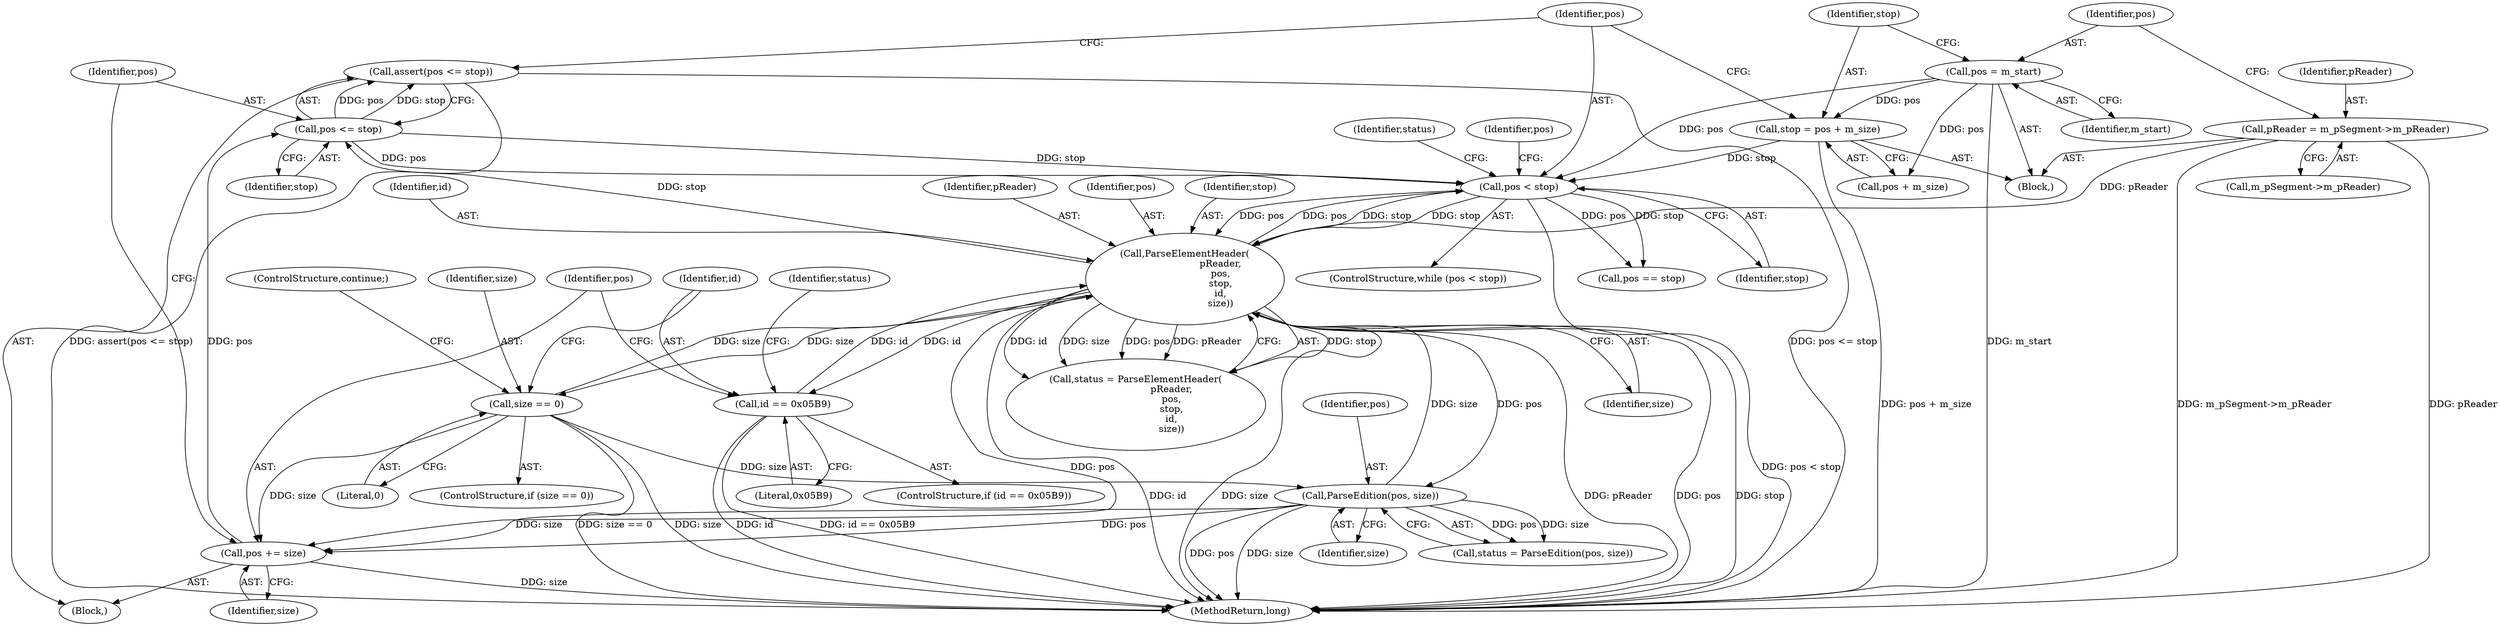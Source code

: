 digraph "1_Android_04839626ed859623901ebd3a5fd483982186b59d_162@API" {
"1000169" [label="(Call,assert(pos <= stop))"];
"1000170" [label="(Call,pos <= stop)"];
"1000166" [label="(Call,pos += size)"];
"1000157" [label="(Call,ParseEdition(pos, size))"];
"1000133" [label="(Call,ParseElementHeader(\n                        pReader,\n                        pos,\n                        stop,\n                        id,\n                        size))"];
"1000108" [label="(Call,pReader = m_pSegment->m_pReader)"];
"1000124" [label="(Call,pos < stop)"];
"1000114" [label="(Call,pos = m_start)"];
"1000118" [label="(Call,stop = pos + m_size)"];
"1000151" [label="(Call,id == 0x05B9)"];
"1000146" [label="(Call,size == 0)"];
"1000116" [label="(Identifier,m_start)"];
"1000145" [label="(ControlStructure,if (size == 0))"];
"1000123" [label="(ControlStructure,while (pos < stop))"];
"1000131" [label="(Call,status = ParseElementHeader(\n                        pReader,\n                        pos,\n                        stop,\n                        id,\n                        size))"];
"1000118" [label="(Call,stop = pos + m_size)"];
"1000155" [label="(Call,status = ParseEdition(pos, size))"];
"1000127" [label="(Block,)"];
"1000172" [label="(Identifier,stop)"];
"1000166" [label="(Call,pos += size)"];
"1000151" [label="(Call,id == 0x05B9)"];
"1000148" [label="(Literal,0)"];
"1000169" [label="(Call,assert(pos <= stop))"];
"1000168" [label="(Identifier,size)"];
"1000149" [label="(ControlStructure,continue;)"];
"1000119" [label="(Identifier,stop)"];
"1000109" [label="(Identifier,pReader)"];
"1000153" [label="(Literal,0x05B9)"];
"1000152" [label="(Identifier,id)"];
"1000170" [label="(Call,pos <= stop)"];
"1000134" [label="(Identifier,pReader)"];
"1000135" [label="(Identifier,pos)"];
"1000124" [label="(Call,pos < stop)"];
"1000136" [label="(Identifier,stop)"];
"1000132" [label="(Identifier,status)"];
"1000174" [label="(Call,pos == stop)"];
"1000126" [label="(Identifier,stop)"];
"1000150" [label="(ControlStructure,if (id == 0x05B9))"];
"1000137" [label="(Identifier,id)"];
"1000108" [label="(Call,pReader = m_pSegment->m_pReader)"];
"1000120" [label="(Call,pos + m_size)"];
"1000156" [label="(Identifier,status)"];
"1000115" [label="(Identifier,pos)"];
"1000175" [label="(Identifier,pos)"];
"1000138" [label="(Identifier,size)"];
"1000125" [label="(Identifier,pos)"];
"1000114" [label="(Call,pos = m_start)"];
"1000167" [label="(Identifier,pos)"];
"1000159" [label="(Identifier,size)"];
"1000179" [label="(MethodReturn,long)"];
"1000157" [label="(Call,ParseEdition(pos, size))"];
"1000133" [label="(Call,ParseElementHeader(\n                        pReader,\n                        pos,\n                        stop,\n                        id,\n                        size))"];
"1000107" [label="(Block,)"];
"1000171" [label="(Identifier,pos)"];
"1000110" [label="(Call,m_pSegment->m_pReader)"];
"1000146" [label="(Call,size == 0)"];
"1000147" [label="(Identifier,size)"];
"1000158" [label="(Identifier,pos)"];
"1000169" -> "1000127"  [label="AST: "];
"1000169" -> "1000170"  [label="CFG: "];
"1000170" -> "1000169"  [label="AST: "];
"1000125" -> "1000169"  [label="CFG: "];
"1000169" -> "1000179"  [label="DDG: assert(pos <= stop)"];
"1000169" -> "1000179"  [label="DDG: pos <= stop"];
"1000170" -> "1000169"  [label="DDG: pos"];
"1000170" -> "1000169"  [label="DDG: stop"];
"1000170" -> "1000172"  [label="CFG: "];
"1000171" -> "1000170"  [label="AST: "];
"1000172" -> "1000170"  [label="AST: "];
"1000170" -> "1000124"  [label="DDG: pos"];
"1000170" -> "1000124"  [label="DDG: stop"];
"1000166" -> "1000170"  [label="DDG: pos"];
"1000133" -> "1000170"  [label="DDG: stop"];
"1000166" -> "1000127"  [label="AST: "];
"1000166" -> "1000168"  [label="CFG: "];
"1000167" -> "1000166"  [label="AST: "];
"1000168" -> "1000166"  [label="AST: "];
"1000171" -> "1000166"  [label="CFG: "];
"1000166" -> "1000179"  [label="DDG: size"];
"1000157" -> "1000166"  [label="DDG: size"];
"1000157" -> "1000166"  [label="DDG: pos"];
"1000146" -> "1000166"  [label="DDG: size"];
"1000133" -> "1000166"  [label="DDG: pos"];
"1000157" -> "1000155"  [label="AST: "];
"1000157" -> "1000159"  [label="CFG: "];
"1000158" -> "1000157"  [label="AST: "];
"1000159" -> "1000157"  [label="AST: "];
"1000155" -> "1000157"  [label="CFG: "];
"1000157" -> "1000179"  [label="DDG: size"];
"1000157" -> "1000179"  [label="DDG: pos"];
"1000157" -> "1000133"  [label="DDG: size"];
"1000157" -> "1000155"  [label="DDG: pos"];
"1000157" -> "1000155"  [label="DDG: size"];
"1000133" -> "1000157"  [label="DDG: pos"];
"1000146" -> "1000157"  [label="DDG: size"];
"1000133" -> "1000131"  [label="AST: "];
"1000133" -> "1000138"  [label="CFG: "];
"1000134" -> "1000133"  [label="AST: "];
"1000135" -> "1000133"  [label="AST: "];
"1000136" -> "1000133"  [label="AST: "];
"1000137" -> "1000133"  [label="AST: "];
"1000138" -> "1000133"  [label="AST: "];
"1000131" -> "1000133"  [label="CFG: "];
"1000133" -> "1000179"  [label="DDG: size"];
"1000133" -> "1000179"  [label="DDG: pReader"];
"1000133" -> "1000179"  [label="DDG: pos"];
"1000133" -> "1000179"  [label="DDG: stop"];
"1000133" -> "1000179"  [label="DDG: id"];
"1000133" -> "1000124"  [label="DDG: pos"];
"1000133" -> "1000124"  [label="DDG: stop"];
"1000133" -> "1000131"  [label="DDG: stop"];
"1000133" -> "1000131"  [label="DDG: id"];
"1000133" -> "1000131"  [label="DDG: size"];
"1000133" -> "1000131"  [label="DDG: pos"];
"1000133" -> "1000131"  [label="DDG: pReader"];
"1000108" -> "1000133"  [label="DDG: pReader"];
"1000124" -> "1000133"  [label="DDG: pos"];
"1000124" -> "1000133"  [label="DDG: stop"];
"1000151" -> "1000133"  [label="DDG: id"];
"1000146" -> "1000133"  [label="DDG: size"];
"1000133" -> "1000146"  [label="DDG: size"];
"1000133" -> "1000151"  [label="DDG: id"];
"1000108" -> "1000107"  [label="AST: "];
"1000108" -> "1000110"  [label="CFG: "];
"1000109" -> "1000108"  [label="AST: "];
"1000110" -> "1000108"  [label="AST: "];
"1000115" -> "1000108"  [label="CFG: "];
"1000108" -> "1000179"  [label="DDG: m_pSegment->m_pReader"];
"1000108" -> "1000179"  [label="DDG: pReader"];
"1000124" -> "1000123"  [label="AST: "];
"1000124" -> "1000126"  [label="CFG: "];
"1000125" -> "1000124"  [label="AST: "];
"1000126" -> "1000124"  [label="AST: "];
"1000132" -> "1000124"  [label="CFG: "];
"1000175" -> "1000124"  [label="CFG: "];
"1000124" -> "1000179"  [label="DDG: pos < stop"];
"1000114" -> "1000124"  [label="DDG: pos"];
"1000118" -> "1000124"  [label="DDG: stop"];
"1000124" -> "1000174"  [label="DDG: pos"];
"1000124" -> "1000174"  [label="DDG: stop"];
"1000114" -> "1000107"  [label="AST: "];
"1000114" -> "1000116"  [label="CFG: "];
"1000115" -> "1000114"  [label="AST: "];
"1000116" -> "1000114"  [label="AST: "];
"1000119" -> "1000114"  [label="CFG: "];
"1000114" -> "1000179"  [label="DDG: m_start"];
"1000114" -> "1000118"  [label="DDG: pos"];
"1000114" -> "1000120"  [label="DDG: pos"];
"1000118" -> "1000107"  [label="AST: "];
"1000118" -> "1000120"  [label="CFG: "];
"1000119" -> "1000118"  [label="AST: "];
"1000120" -> "1000118"  [label="AST: "];
"1000125" -> "1000118"  [label="CFG: "];
"1000118" -> "1000179"  [label="DDG: pos + m_size"];
"1000151" -> "1000150"  [label="AST: "];
"1000151" -> "1000153"  [label="CFG: "];
"1000152" -> "1000151"  [label="AST: "];
"1000153" -> "1000151"  [label="AST: "];
"1000156" -> "1000151"  [label="CFG: "];
"1000167" -> "1000151"  [label="CFG: "];
"1000151" -> "1000179"  [label="DDG: id == 0x05B9"];
"1000151" -> "1000179"  [label="DDG: id"];
"1000146" -> "1000145"  [label="AST: "];
"1000146" -> "1000148"  [label="CFG: "];
"1000147" -> "1000146"  [label="AST: "];
"1000148" -> "1000146"  [label="AST: "];
"1000149" -> "1000146"  [label="CFG: "];
"1000152" -> "1000146"  [label="CFG: "];
"1000146" -> "1000179"  [label="DDG: size == 0"];
"1000146" -> "1000179"  [label="DDG: size"];
}
